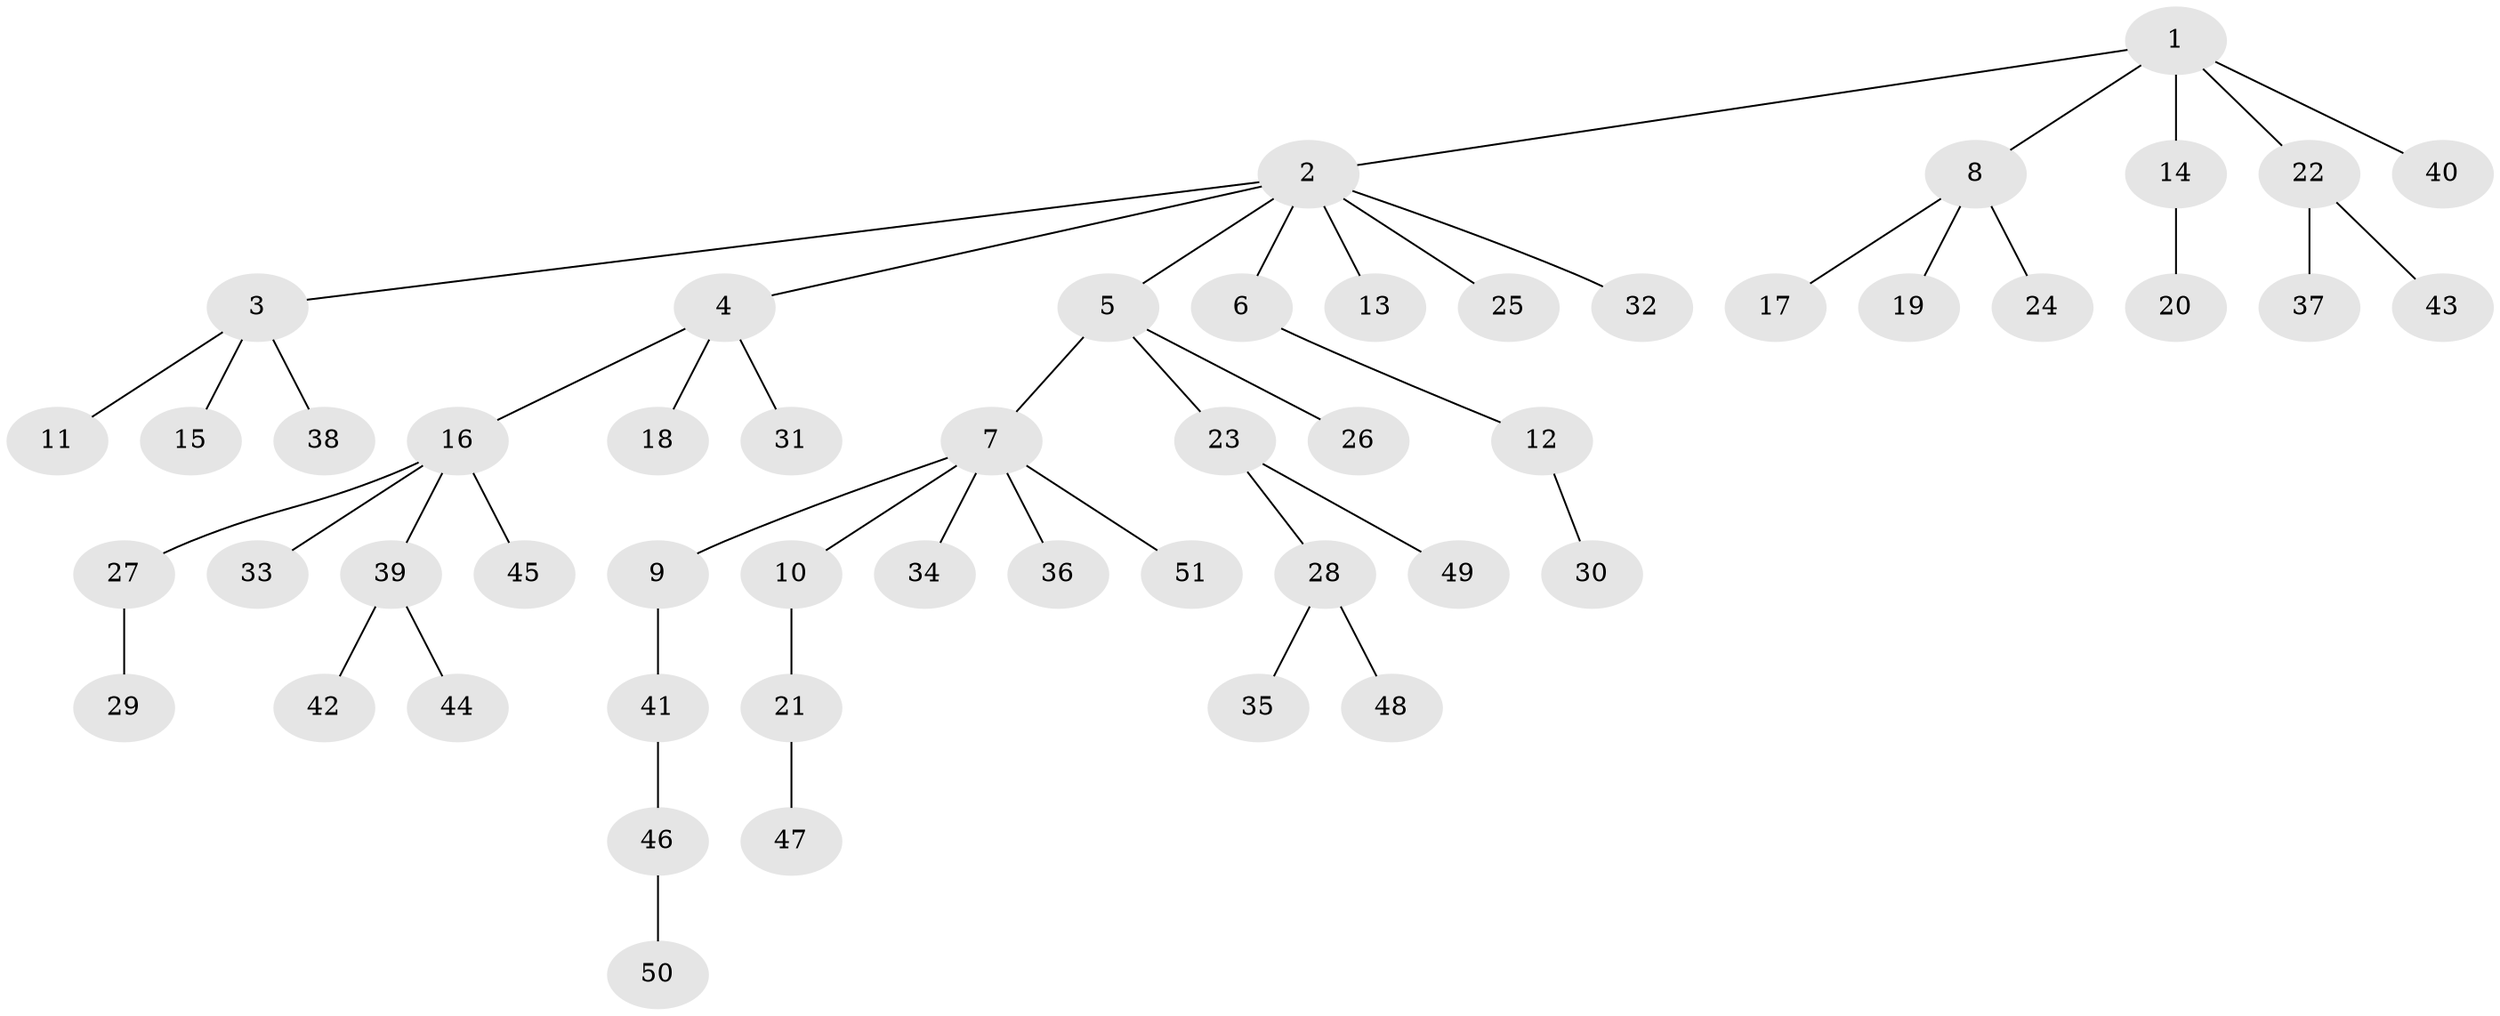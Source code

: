// coarse degree distribution, {4: 0.05714285714285714, 7: 0.02857142857142857, 3: 0.11428571428571428, 2: 0.2571428571428571, 5: 0.02857142857142857, 1: 0.5142857142857142}
// Generated by graph-tools (version 1.1) at 2025/24/03/03/25 07:24:05]
// undirected, 51 vertices, 50 edges
graph export_dot {
graph [start="1"]
  node [color=gray90,style=filled];
  1;
  2;
  3;
  4;
  5;
  6;
  7;
  8;
  9;
  10;
  11;
  12;
  13;
  14;
  15;
  16;
  17;
  18;
  19;
  20;
  21;
  22;
  23;
  24;
  25;
  26;
  27;
  28;
  29;
  30;
  31;
  32;
  33;
  34;
  35;
  36;
  37;
  38;
  39;
  40;
  41;
  42;
  43;
  44;
  45;
  46;
  47;
  48;
  49;
  50;
  51;
  1 -- 2;
  1 -- 8;
  1 -- 14;
  1 -- 22;
  1 -- 40;
  2 -- 3;
  2 -- 4;
  2 -- 5;
  2 -- 6;
  2 -- 13;
  2 -- 25;
  2 -- 32;
  3 -- 11;
  3 -- 15;
  3 -- 38;
  4 -- 16;
  4 -- 18;
  4 -- 31;
  5 -- 7;
  5 -- 23;
  5 -- 26;
  6 -- 12;
  7 -- 9;
  7 -- 10;
  7 -- 34;
  7 -- 36;
  7 -- 51;
  8 -- 17;
  8 -- 19;
  8 -- 24;
  9 -- 41;
  10 -- 21;
  12 -- 30;
  14 -- 20;
  16 -- 27;
  16 -- 33;
  16 -- 39;
  16 -- 45;
  21 -- 47;
  22 -- 37;
  22 -- 43;
  23 -- 28;
  23 -- 49;
  27 -- 29;
  28 -- 35;
  28 -- 48;
  39 -- 42;
  39 -- 44;
  41 -- 46;
  46 -- 50;
}
